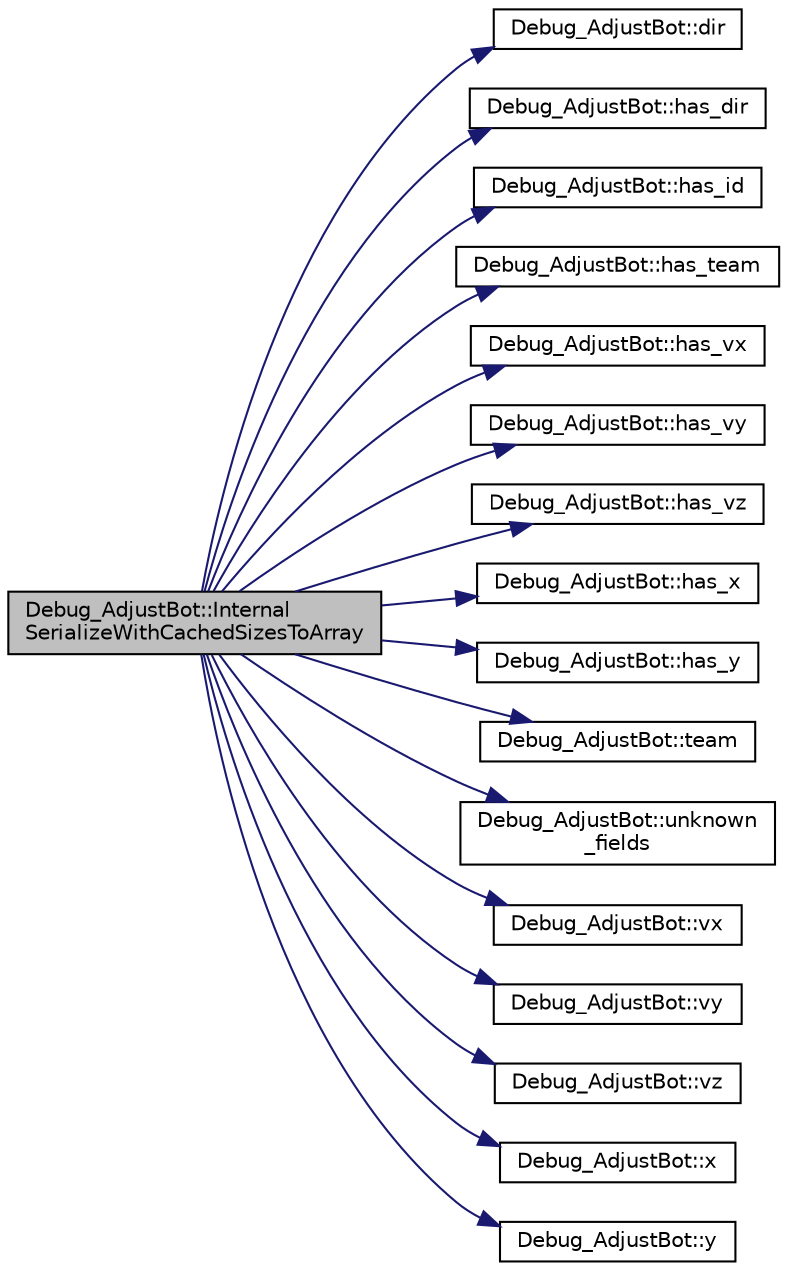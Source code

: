 digraph "Debug_AdjustBot::InternalSerializeWithCachedSizesToArray"
{
 // INTERACTIVE_SVG=YES
  edge [fontname="Helvetica",fontsize="10",labelfontname="Helvetica",labelfontsize="10"];
  node [fontname="Helvetica",fontsize="10",shape=record];
  rankdir="LR";
  Node1 [label="Debug_AdjustBot::Internal\lSerializeWithCachedSizesToArray",height=0.2,width=0.4,color="black", fillcolor="grey75", style="filled", fontcolor="black"];
  Node1 -> Node2 [color="midnightblue",fontsize="10",style="solid",fontname="Helvetica"];
  Node2 [label="Debug_AdjustBot::dir",height=0.2,width=0.4,color="black", fillcolor="white", style="filled",URL="$de/dd5/class_debug___adjust_bot.html#a84efac5ae276cbcbcf1862c93b313dbd"];
  Node1 -> Node3 [color="midnightblue",fontsize="10",style="solid",fontname="Helvetica"];
  Node3 [label="Debug_AdjustBot::has_dir",height=0.2,width=0.4,color="black", fillcolor="white", style="filled",URL="$de/dd5/class_debug___adjust_bot.html#a56588fbc4d57aa4d812e4241efd72501"];
  Node1 -> Node4 [color="midnightblue",fontsize="10",style="solid",fontname="Helvetica"];
  Node4 [label="Debug_AdjustBot::has_id",height=0.2,width=0.4,color="black", fillcolor="white", style="filled",URL="$de/dd5/class_debug___adjust_bot.html#a82f4a15ed5bd6f562525470e24b0cf14"];
  Node1 -> Node5 [color="midnightblue",fontsize="10",style="solid",fontname="Helvetica"];
  Node5 [label="Debug_AdjustBot::has_team",height=0.2,width=0.4,color="black", fillcolor="white", style="filled",URL="$de/dd5/class_debug___adjust_bot.html#a583b7c7b4cad131013ba0574df427c85"];
  Node1 -> Node6 [color="midnightblue",fontsize="10",style="solid",fontname="Helvetica"];
  Node6 [label="Debug_AdjustBot::has_vx",height=0.2,width=0.4,color="black", fillcolor="white", style="filled",URL="$de/dd5/class_debug___adjust_bot.html#ac8f9cb3988c2fdd695962d9312cf63fc"];
  Node1 -> Node7 [color="midnightblue",fontsize="10",style="solid",fontname="Helvetica"];
  Node7 [label="Debug_AdjustBot::has_vy",height=0.2,width=0.4,color="black", fillcolor="white", style="filled",URL="$de/dd5/class_debug___adjust_bot.html#a8852b82a9cfe4f36ab08f325a7626e7f"];
  Node1 -> Node8 [color="midnightblue",fontsize="10",style="solid",fontname="Helvetica"];
  Node8 [label="Debug_AdjustBot::has_vz",height=0.2,width=0.4,color="black", fillcolor="white", style="filled",URL="$de/dd5/class_debug___adjust_bot.html#af087c275569d23f47f040ac08b2d3814"];
  Node1 -> Node9 [color="midnightblue",fontsize="10",style="solid",fontname="Helvetica"];
  Node9 [label="Debug_AdjustBot::has_x",height=0.2,width=0.4,color="black", fillcolor="white", style="filled",URL="$de/dd5/class_debug___adjust_bot.html#ac2f0cb0974035fef9f01eb771fd93c9f"];
  Node1 -> Node10 [color="midnightblue",fontsize="10",style="solid",fontname="Helvetica"];
  Node10 [label="Debug_AdjustBot::has_y",height=0.2,width=0.4,color="black", fillcolor="white", style="filled",URL="$de/dd5/class_debug___adjust_bot.html#a7ea9e204b2e01a097956c5064712e7e7"];
  Node1 -> Node11 [color="midnightblue",fontsize="10",style="solid",fontname="Helvetica"];
  Node11 [label="Debug_AdjustBot::team",height=0.2,width=0.4,color="black", fillcolor="white", style="filled",URL="$de/dd5/class_debug___adjust_bot.html#a9c597339524fe792a3527c00e3070ea6"];
  Node1 -> Node12 [color="midnightblue",fontsize="10",style="solid",fontname="Helvetica"];
  Node12 [label="Debug_AdjustBot::unknown\l_fields",height=0.2,width=0.4,color="black", fillcolor="white", style="filled",URL="$de/dd5/class_debug___adjust_bot.html#ac99f6228298667f845b8a99e3692a915"];
  Node1 -> Node13 [color="midnightblue",fontsize="10",style="solid",fontname="Helvetica"];
  Node13 [label="Debug_AdjustBot::vx",height=0.2,width=0.4,color="black", fillcolor="white", style="filled",URL="$de/dd5/class_debug___adjust_bot.html#af98a21758cee194ca2799bc369c2f9d2"];
  Node1 -> Node14 [color="midnightblue",fontsize="10",style="solid",fontname="Helvetica"];
  Node14 [label="Debug_AdjustBot::vy",height=0.2,width=0.4,color="black", fillcolor="white", style="filled",URL="$de/dd5/class_debug___adjust_bot.html#a5db284f8f278d5f5370c25a4151453b3"];
  Node1 -> Node15 [color="midnightblue",fontsize="10",style="solid",fontname="Helvetica"];
  Node15 [label="Debug_AdjustBot::vz",height=0.2,width=0.4,color="black", fillcolor="white", style="filled",URL="$de/dd5/class_debug___adjust_bot.html#a969c27142e314c2e003c444fabf006ff"];
  Node1 -> Node16 [color="midnightblue",fontsize="10",style="solid",fontname="Helvetica"];
  Node16 [label="Debug_AdjustBot::x",height=0.2,width=0.4,color="black", fillcolor="white", style="filled",URL="$de/dd5/class_debug___adjust_bot.html#aec045861cdf3b0ce16bd9133fe10e83e"];
  Node1 -> Node17 [color="midnightblue",fontsize="10",style="solid",fontname="Helvetica"];
  Node17 [label="Debug_AdjustBot::y",height=0.2,width=0.4,color="black", fillcolor="white", style="filled",URL="$de/dd5/class_debug___adjust_bot.html#a625168477412f2921ea84ab635bc2973"];
}

